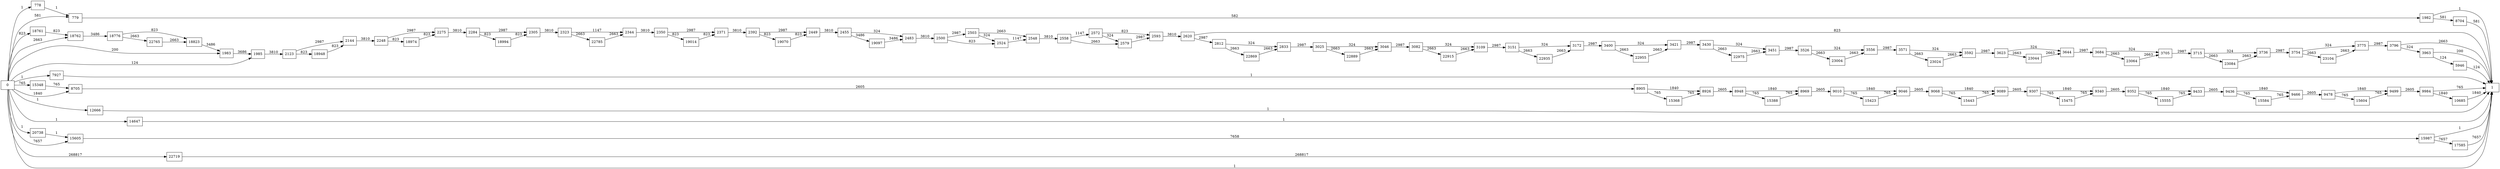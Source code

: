 digraph {
	graph [rankdir=LR]
	node [shape=rectangle]
	778 -> 779 [label=1]
	779 -> 1982 [label=582]
	1982 -> 1 [label=1]
	1982 -> 8704 [label=581]
	1983 -> 1985 [label=3686]
	1985 -> 2123 [label=3810]
	2123 -> 2144 [label=2987]
	2123 -> 18948 [label=823]
	2144 -> 2248 [label=3810]
	2248 -> 2275 [label=2987]
	2248 -> 18974 [label=823]
	2275 -> 2284 [label=3810]
	2284 -> 2305 [label=2987]
	2284 -> 18994 [label=823]
	2305 -> 2323 [label=3810]
	2323 -> 2344 [label=1147]
	2323 -> 22785 [label=2663]
	2344 -> 2350 [label=3810]
	2350 -> 2371 [label=2987]
	2350 -> 19014 [label=823]
	2371 -> 2392 [label=3810]
	2392 -> 2449 [label=2987]
	2392 -> 19070 [label=823]
	2449 -> 2455 [label=3810]
	2455 -> 2483 [label=324]
	2455 -> 19097 [label=3486]
	2483 -> 2500 [label=3810]
	2500 -> 2503 [label=2987]
	2500 -> 2524 [label=823]
	2503 -> 2524 [label=324]
	2503 -> 2548 [label=2663]
	2524 -> 2548 [label=1147]
	2548 -> 2558 [label=3810]
	2558 -> 2572 [label=1147]
	2558 -> 2579 [label=2663]
	2572 -> 2579 [label=324]
	2572 -> 2593 [label=823]
	2579 -> 2593 [label=2987]
	2593 -> 2620 [label=3810]
	2620 -> 1 [label=823]
	2620 -> 2812 [label=2987]
	2812 -> 2833 [label=324]
	2812 -> 22869 [label=2663]
	2833 -> 3025 [label=2987]
	3025 -> 3046 [label=324]
	3025 -> 22889 [label=2663]
	3046 -> 3082 [label=2987]
	3082 -> 3109 [label=324]
	3082 -> 22915 [label=2663]
	3109 -> 3151 [label=2987]
	3151 -> 3172 [label=324]
	3151 -> 22935 [label=2663]
	3172 -> 3400 [label=2987]
	3400 -> 3421 [label=324]
	3400 -> 22955 [label=2663]
	3421 -> 3430 [label=2987]
	3430 -> 3451 [label=324]
	3430 -> 22975 [label=2663]
	3451 -> 3526 [label=2987]
	3526 -> 3556 [label=324]
	3526 -> 23004 [label=2663]
	3556 -> 3571 [label=2987]
	3571 -> 3592 [label=324]
	3571 -> 23024 [label=2663]
	3592 -> 3623 [label=2987]
	3623 -> 3644 [label=324]
	3623 -> 23044 [label=2663]
	3644 -> 3684 [label=2987]
	3684 -> 3705 [label=324]
	3684 -> 23064 [label=2663]
	3705 -> 3715 [label=2987]
	3715 -> 3736 [label=324]
	3715 -> 23084 [label=2663]
	3736 -> 3754 [label=2987]
	3754 -> 3775 [label=324]
	3754 -> 23104 [label=2663]
	3775 -> 3796 [label=2987]
	3796 -> 1 [label=2663]
	3796 -> 3963 [label=324]
	3963 -> 1 [label=200]
	3963 -> 5946 [label=124]
	5946 -> 1 [label=124]
	7927 -> 1 [label=1]
	8704 -> 1 [label=581]
	8705 -> 8905 [label=2605]
	8905 -> 8926 [label=1840]
	8905 -> 15368 [label=765]
	8926 -> 8948 [label=2605]
	8948 -> 8969 [label=1840]
	8948 -> 15388 [label=765]
	8969 -> 9010 [label=2605]
	9010 -> 9046 [label=1840]
	9010 -> 15423 [label=765]
	9046 -> 9068 [label=2605]
	9068 -> 9089 [label=1840]
	9068 -> 15443 [label=765]
	9089 -> 9307 [label=2605]
	9307 -> 9340 [label=1840]
	9307 -> 15475 [label=765]
	9340 -> 9352 [label=2605]
	9352 -> 9433 [label=1840]
	9352 -> 15555 [label=765]
	9433 -> 9436 [label=2605]
	9436 -> 9466 [label=1840]
	9436 -> 15584 [label=765]
	9466 -> 9478 [label=2605]
	9478 -> 9499 [label=1840]
	9478 -> 15604 [label=765]
	9499 -> 9984 [label=2605]
	9984 -> 1 [label=765]
	9984 -> 10685 [label=1840]
	10685 -> 1 [label=1840]
	12666 -> 1 [label=1]
	14647 -> 1 [label=1]
	15348 -> 8705 [label=765]
	15368 -> 8926 [label=765]
	15388 -> 8969 [label=765]
	15423 -> 9046 [label=765]
	15443 -> 9089 [label=765]
	15475 -> 9340 [label=765]
	15555 -> 9433 [label=765]
	15584 -> 9466 [label=765]
	15604 -> 9499 [label=765]
	15605 -> 15987 [label=7658]
	15987 -> 1 [label=1]
	15987 -> 17585 [label=7657]
	17585 -> 1 [label=7657]
	18761 -> 18762 [label=823]
	18762 -> 18776 [label=3486]
	18776 -> 18823 [label=823]
	18776 -> 22765 [label=2663]
	18823 -> 1983 [label=3486]
	18948 -> 2144 [label=823]
	18974 -> 2275 [label=823]
	18994 -> 2305 [label=823]
	19014 -> 2371 [label=823]
	19070 -> 2449 [label=823]
	19097 -> 2483 [label=3486]
	20738 -> 15605 [label=1]
	22719 -> 1 [label=268817]
	22765 -> 18823 [label=2663]
	22785 -> 2344 [label=2663]
	22869 -> 2833 [label=2663]
	22889 -> 3046 [label=2663]
	22915 -> 3109 [label=2663]
	22935 -> 3172 [label=2663]
	22955 -> 3421 [label=2663]
	22975 -> 3451 [label=2663]
	23004 -> 3556 [label=2663]
	23024 -> 3592 [label=2663]
	23044 -> 3644 [label=2663]
	23064 -> 3705 [label=2663]
	23084 -> 3736 [label=2663]
	23104 -> 3775 [label=2663]
	0 -> 1983 [label=200]
	0 -> 1985 [label=124]
	0 -> 779 [label=581]
	0 -> 8705 [label=1840]
	0 -> 15605 [label=7657]
	0 -> 18762 [label=2663]
	0 -> 778 [label=1]
	0 -> 1 [label=1]
	0 -> 7927 [label=1]
	0 -> 12666 [label=1]
	0 -> 14647 [label=1]
	0 -> 15348 [label=765]
	0 -> 18761 [label=823]
	0 -> 20738 [label=1]
	0 -> 22719 [label=268817]
}
